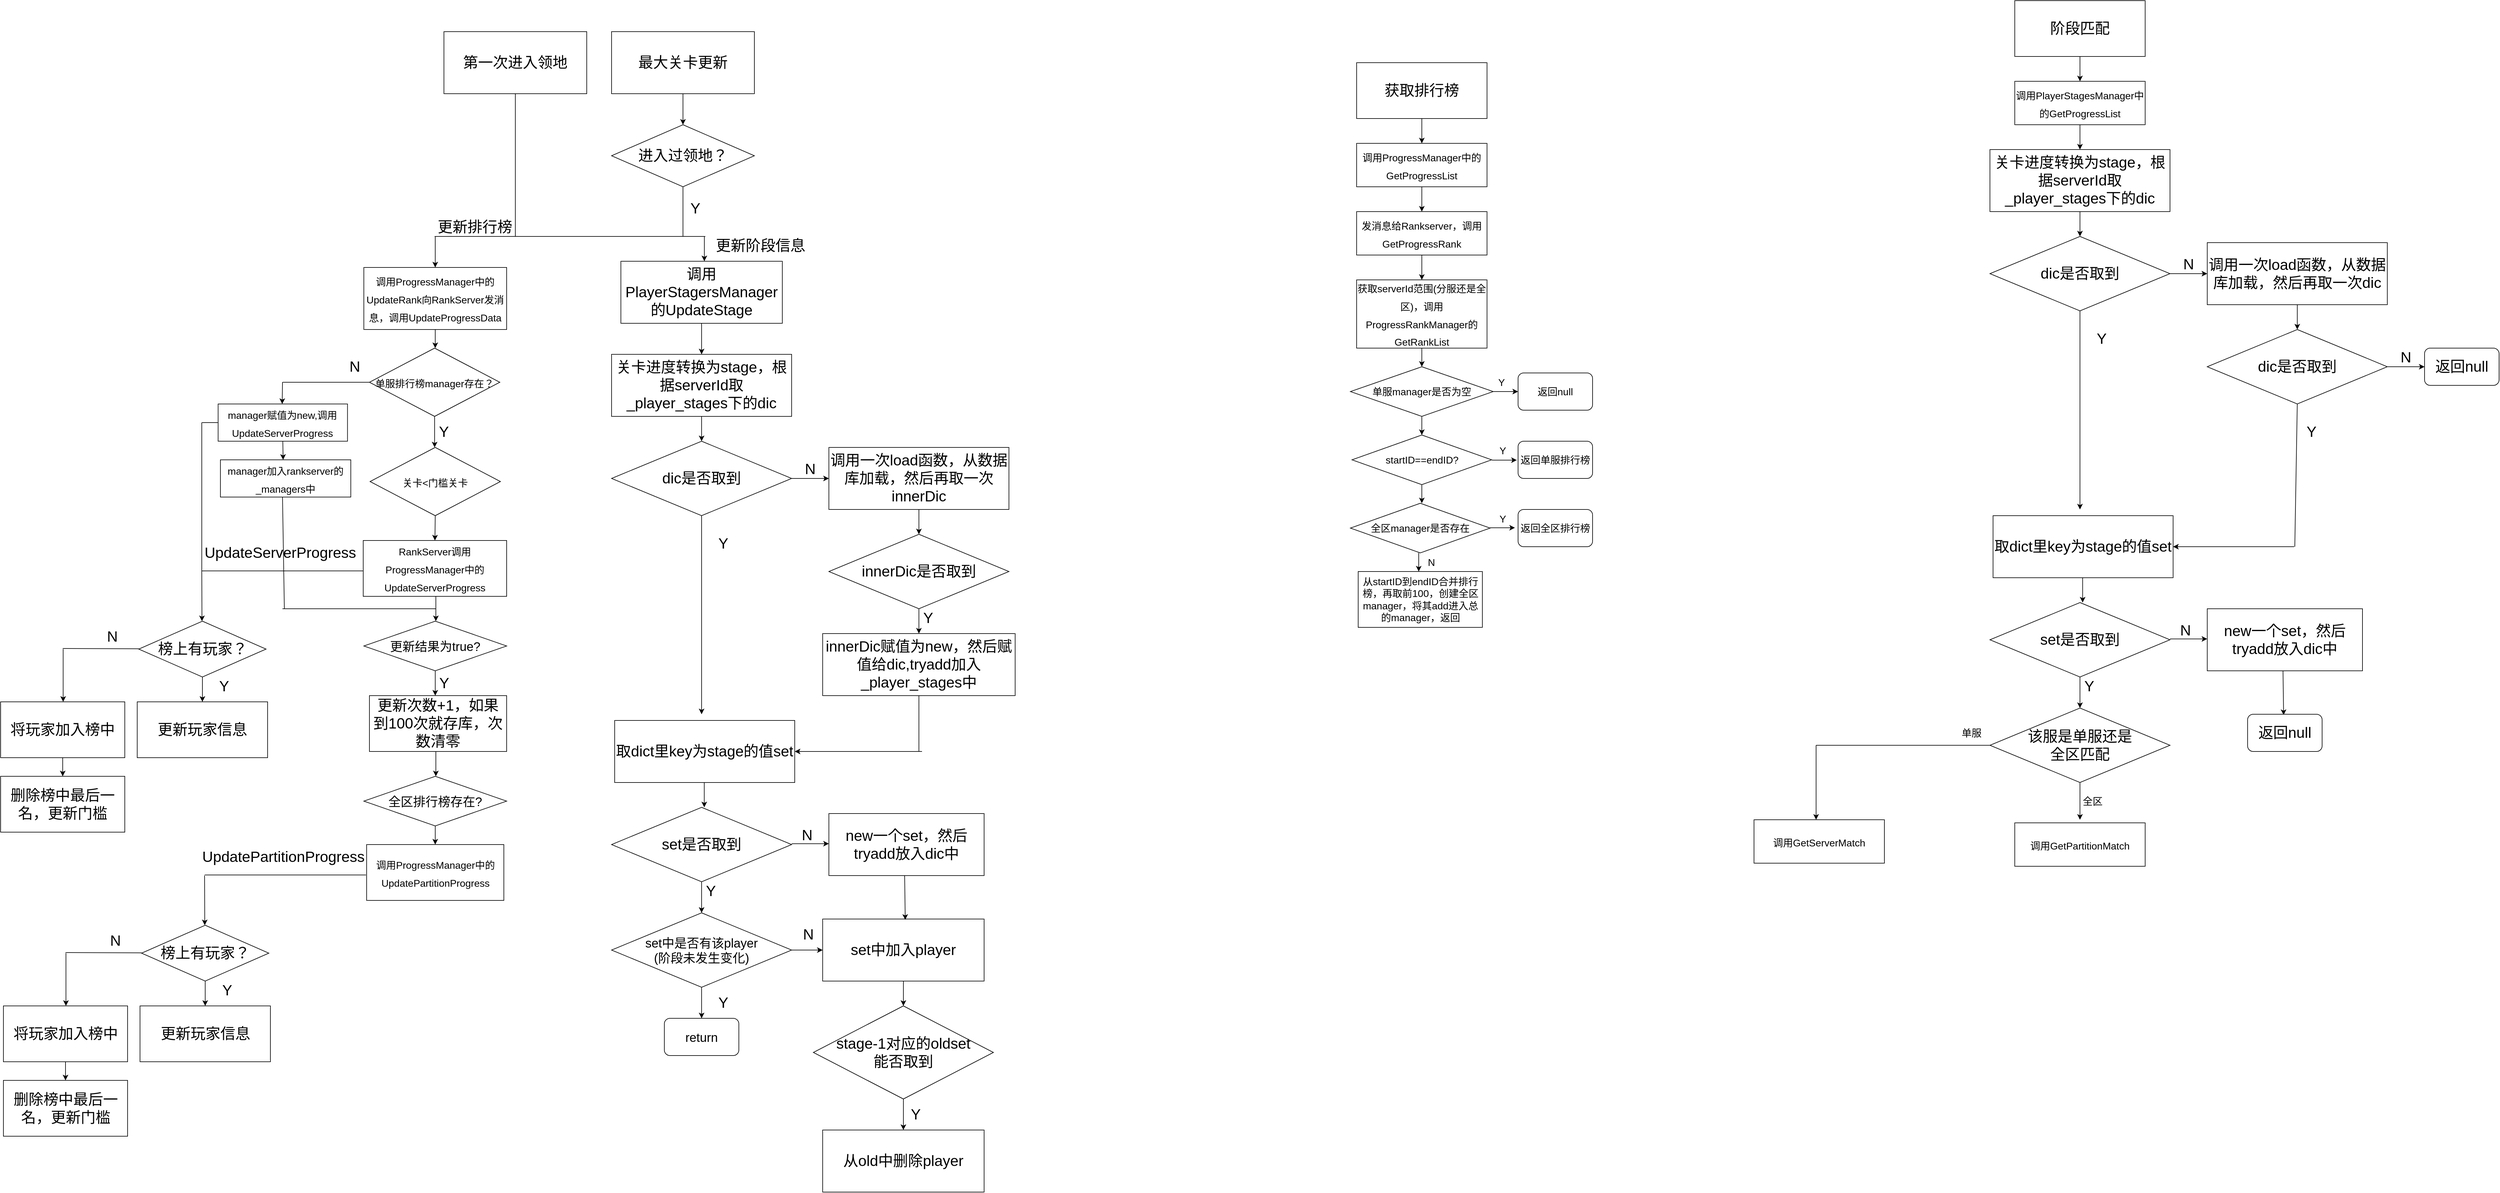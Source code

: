 <mxfile version="21.7.4" type="github">
  <diagram name="第 1 页" id="BnO7v0a0NeAxPuLIhtkJ">
    <mxGraphModel dx="2905" dy="1412" grid="1" gridSize="10" guides="1" tooltips="1" connect="1" arrows="1" fold="1" page="1" pageScale="1" pageWidth="827" pageHeight="1169" math="0" shadow="0">
      <root>
        <mxCell id="0" />
        <mxCell id="1" parent="0" />
        <mxCell id="tJE50FEFWKrPducL1dcV-86" value="" style="endArrow=none;html=1;rounded=0;fontFamily=Helvetica;fontSize=24;fontColor=default;" edge="1" parent="1">
          <mxGeometry width="50" height="50" relative="1" as="geometry">
            <mxPoint x="13" y="1000" as="sourcePoint" />
            <mxPoint x="10" y="820" as="targetPoint" />
          </mxGeometry>
        </mxCell>
        <mxCell id="tJE50FEFWKrPducL1dcV-1" value="第一次进入领地" style="rounded=0;whiteSpace=wrap;html=1;fontSize=24;" vertex="1" parent="1">
          <mxGeometry x="270" y="70" width="230" height="100" as="geometry" />
        </mxCell>
        <mxCell id="tJE50FEFWKrPducL1dcV-2" value="最大关卡更新" style="rounded=0;whiteSpace=wrap;html=1;strokeColor=default;fontFamily=Helvetica;fontSize=24;fontColor=default;fillColor=default;" vertex="1" parent="1">
          <mxGeometry x="540" y="70" width="230" height="100" as="geometry" />
        </mxCell>
        <mxCell id="tJE50FEFWKrPducL1dcV-4" value="" style="endArrow=classic;html=1;rounded=0;fontFamily=Helvetica;fontSize=24;fontColor=default;exitX=0.5;exitY=1;exitDx=0;exitDy=0;" edge="1" parent="1" source="tJE50FEFWKrPducL1dcV-2">
          <mxGeometry width="50" height="50" relative="1" as="geometry">
            <mxPoint x="710" y="300" as="sourcePoint" />
            <mxPoint x="655" y="220" as="targetPoint" />
          </mxGeometry>
        </mxCell>
        <mxCell id="tJE50FEFWKrPducL1dcV-6" value="进入过领地？" style="rhombus;whiteSpace=wrap;html=1;rounded=0;strokeColor=default;fontFamily=Helvetica;fontSize=24;fontColor=default;fillColor=default;" vertex="1" parent="1">
          <mxGeometry x="540" y="220" width="230" height="100" as="geometry" />
        </mxCell>
        <mxCell id="tJE50FEFWKrPducL1dcV-8" value="Y" style="text;html=1;strokeColor=none;fillColor=none;align=center;verticalAlign=middle;whiteSpace=wrap;rounded=0;fontSize=24;fontFamily=Helvetica;fontColor=default;" vertex="1" parent="1">
          <mxGeometry x="660" y="340" width="30" height="30" as="geometry" />
        </mxCell>
        <mxCell id="tJE50FEFWKrPducL1dcV-10" value="" style="endArrow=none;html=1;rounded=0;fontFamily=Helvetica;fontSize=24;fontColor=default;entryX=0.5;entryY=1;entryDx=0;entryDy=0;" edge="1" parent="1" target="tJE50FEFWKrPducL1dcV-6">
          <mxGeometry width="50" height="50" relative="1" as="geometry">
            <mxPoint x="655" y="400" as="sourcePoint" />
            <mxPoint x="680" y="340" as="targetPoint" />
          </mxGeometry>
        </mxCell>
        <mxCell id="tJE50FEFWKrPducL1dcV-11" value="" style="endArrow=none;html=1;rounded=0;fontFamily=Helvetica;fontSize=24;fontColor=default;" edge="1" parent="1">
          <mxGeometry width="50" height="50" relative="1" as="geometry">
            <mxPoint x="255" y="400" as="sourcePoint" />
            <mxPoint x="691" y="400" as="targetPoint" />
          </mxGeometry>
        </mxCell>
        <mxCell id="tJE50FEFWKrPducL1dcV-12" value="" style="endArrow=none;html=1;rounded=0;fontFamily=Helvetica;fontSize=24;fontColor=default;entryX=0.5;entryY=1;entryDx=0;entryDy=0;" edge="1" parent="1" target="tJE50FEFWKrPducL1dcV-1">
          <mxGeometry width="50" height="50" relative="1" as="geometry">
            <mxPoint x="385" y="400" as="sourcePoint" />
            <mxPoint x="430" y="240" as="targetPoint" />
          </mxGeometry>
        </mxCell>
        <mxCell id="tJE50FEFWKrPducL1dcV-15" value="调用PlayerStagersManager的UpdateStage" style="rounded=0;whiteSpace=wrap;html=1;strokeColor=default;fontFamily=Helvetica;fontSize=24;fontColor=default;fillColor=default;" vertex="1" parent="1">
          <mxGeometry x="555" y="440" width="260" height="100" as="geometry" />
        </mxCell>
        <mxCell id="tJE50FEFWKrPducL1dcV-16" value="" style="endArrow=classic;html=1;rounded=0;fontFamily=Helvetica;fontSize=24;fontColor=default;exitX=0.5;exitY=1;exitDx=0;exitDy=0;" edge="1" parent="1">
          <mxGeometry width="50" height="50" relative="1" as="geometry">
            <mxPoint x="689.44" y="400" as="sourcePoint" />
            <mxPoint x="689.44" y="440" as="targetPoint" />
          </mxGeometry>
        </mxCell>
        <mxCell id="tJE50FEFWKrPducL1dcV-17" value="" style="endArrow=classic;html=1;rounded=0;fontFamily=Helvetica;fontSize=24;fontColor=default;exitX=0.5;exitY=1;exitDx=0;exitDy=0;" edge="1" parent="1">
          <mxGeometry width="50" height="50" relative="1" as="geometry">
            <mxPoint x="256" y="400" as="sourcePoint" />
            <mxPoint x="256" y="450" as="targetPoint" />
          </mxGeometry>
        </mxCell>
        <mxCell id="tJE50FEFWKrPducL1dcV-18" value="" style="endArrow=classic;html=1;rounded=0;fontFamily=Helvetica;fontSize=24;fontColor=default;exitX=0.5;exitY=1;exitDx=0;exitDy=0;" edge="1" parent="1" source="tJE50FEFWKrPducL1dcV-15">
          <mxGeometry width="50" height="50" relative="1" as="geometry">
            <mxPoint x="780" y="660" as="sourcePoint" />
            <mxPoint x="685" y="590" as="targetPoint" />
          </mxGeometry>
        </mxCell>
        <mxCell id="tJE50FEFWKrPducL1dcV-19" value="&lt;font style=&quot;font-size: 16px;&quot;&gt;调用ProgressManager中的UpdateRank向RankServer发消息，调用UpdateProgressData&lt;/font&gt;" style="rounded=0;whiteSpace=wrap;html=1;strokeColor=default;fontFamily=Helvetica;fontSize=24;fontColor=default;fillColor=default;" vertex="1" parent="1">
          <mxGeometry x="141" y="450" width="230" height="100" as="geometry" />
        </mxCell>
        <mxCell id="tJE50FEFWKrPducL1dcV-20" value="关卡进度转换为stage，根据serverId取_player_stages下的dic" style="rounded=0;whiteSpace=wrap;html=1;strokeColor=default;fontFamily=Helvetica;fontSize=24;fontColor=default;fillColor=default;" vertex="1" parent="1">
          <mxGeometry x="540" y="590" width="290" height="100" as="geometry" />
        </mxCell>
        <mxCell id="tJE50FEFWKrPducL1dcV-25" value="" style="endArrow=classic;html=1;rounded=0;fontFamily=Helvetica;fontSize=24;fontColor=default;exitX=0.5;exitY=1;exitDx=0;exitDy=0;" edge="1" parent="1">
          <mxGeometry width="50" height="50" relative="1" as="geometry">
            <mxPoint x="256" y="550" as="sourcePoint" />
            <mxPoint x="256" y="580" as="targetPoint" />
          </mxGeometry>
        </mxCell>
        <mxCell id="tJE50FEFWKrPducL1dcV-26" value="&lt;font style=&quot;font-size: 16px;&quot;&gt;RankServer调用ProgressManager中的UpdateServerProgress&lt;/font&gt;" style="rounded=0;whiteSpace=wrap;html=1;strokeColor=default;fontFamily=Helvetica;fontSize=24;fontColor=default;fillColor=default;" vertex="1" parent="1">
          <mxGeometry x="140" y="890" width="231" height="90" as="geometry" />
        </mxCell>
        <mxCell id="tJE50FEFWKrPducL1dcV-27" value="" style="endArrow=classic;html=1;rounded=0;fontFamily=Helvetica;fontSize=24;fontColor=default;" edge="1" parent="1">
          <mxGeometry width="50" height="50" relative="1" as="geometry">
            <mxPoint x="-120" y="940" as="sourcePoint" />
            <mxPoint x="-119.71" y="1020" as="targetPoint" />
          </mxGeometry>
        </mxCell>
        <mxCell id="tJE50FEFWKrPducL1dcV-29" value="榜上有玩家？" style="rhombus;whiteSpace=wrap;html=1;rounded=0;strokeColor=default;fontFamily=Helvetica;fontSize=24;fontColor=default;fillColor=default;" vertex="1" parent="1">
          <mxGeometry x="-221.5" y="1020" width="205" height="90" as="geometry" />
        </mxCell>
        <mxCell id="tJE50FEFWKrPducL1dcV-30" value="" style="endArrow=classic;html=1;rounded=0;fontFamily=Helvetica;fontSize=24;fontColor=default;exitX=0.5;exitY=1;exitDx=0;exitDy=0;" edge="1" parent="1" source="tJE50FEFWKrPducL1dcV-29">
          <mxGeometry width="50" height="50" relative="1" as="geometry">
            <mxPoint x="-144" y="1260" as="sourcePoint" />
            <mxPoint x="-119" y="1150" as="targetPoint" />
          </mxGeometry>
        </mxCell>
        <mxCell id="tJE50FEFWKrPducL1dcV-31" value="" style="endArrow=classic;html=1;rounded=0;fontFamily=Helvetica;fontSize=24;fontColor=default;" edge="1" parent="1">
          <mxGeometry width="50" height="50" relative="1" as="geometry">
            <mxPoint x="-343.28" y="1065" as="sourcePoint" />
            <mxPoint x="-343.28" y="1150" as="targetPoint" />
          </mxGeometry>
        </mxCell>
        <mxCell id="tJE50FEFWKrPducL1dcV-32" value="" style="endArrow=none;html=1;rounded=0;fontFamily=Helvetica;fontSize=24;fontColor=default;" edge="1" parent="1">
          <mxGeometry width="50" height="50" relative="1" as="geometry">
            <mxPoint x="-344" y="1064" as="sourcePoint" />
            <mxPoint x="-221.5" y="1064.47" as="targetPoint" />
          </mxGeometry>
        </mxCell>
        <mxCell id="tJE50FEFWKrPducL1dcV-33" value="将玩家加入榜中" style="rounded=0;whiteSpace=wrap;html=1;strokeColor=default;fontFamily=Helvetica;fontSize=24;fontColor=default;fillColor=default;" vertex="1" parent="1">
          <mxGeometry x="-444" y="1150" width="200" height="90" as="geometry" />
        </mxCell>
        <mxCell id="tJE50FEFWKrPducL1dcV-34" value="更新玩家信息" style="rounded=0;whiteSpace=wrap;html=1;strokeColor=default;fontFamily=Helvetica;fontSize=24;fontColor=default;fillColor=default;" vertex="1" parent="1">
          <mxGeometry x="-224" y="1150" width="210" height="90" as="geometry" />
        </mxCell>
        <mxCell id="tJE50FEFWKrPducL1dcV-35" value="N" style="text;html=1;strokeColor=none;fillColor=none;align=center;verticalAlign=middle;whiteSpace=wrap;rounded=0;fontSize=24;fontFamily=Helvetica;fontColor=default;" vertex="1" parent="1">
          <mxGeometry x="-294" y="1030" width="60" height="30" as="geometry" />
        </mxCell>
        <mxCell id="tJE50FEFWKrPducL1dcV-37" value="Y" style="text;html=1;strokeColor=none;fillColor=none;align=center;verticalAlign=middle;whiteSpace=wrap;rounded=0;fontSize=24;fontFamily=Helvetica;fontColor=default;" vertex="1" parent="1">
          <mxGeometry x="-114" y="1110" width="60" height="30" as="geometry" />
        </mxCell>
        <mxCell id="tJE50FEFWKrPducL1dcV-38" value="&lt;font style=&quot;font-size: 16px;&quot;&gt;关卡&amp;lt;门槛关卡&lt;/font&gt;" style="rhombus;whiteSpace=wrap;html=1;rounded=0;strokeColor=default;fontFamily=Helvetica;fontSize=24;fontColor=default;fillColor=default;" vertex="1" parent="1">
          <mxGeometry x="151" y="740" width="210" height="110" as="geometry" />
        </mxCell>
        <mxCell id="tJE50FEFWKrPducL1dcV-39" value="" style="endArrow=classic;html=1;rounded=0;fontFamily=Helvetica;fontSize=24;fontColor=default;exitX=0.5;exitY=1;exitDx=0;exitDy=0;entryX=0.5;entryY=0;entryDx=0;entryDy=0;" edge="1" parent="1" source="tJE50FEFWKrPducL1dcV-38" target="tJE50FEFWKrPducL1dcV-26">
          <mxGeometry width="50" height="50" relative="1" as="geometry">
            <mxPoint x="321" y="900" as="sourcePoint" />
            <mxPoint x="371" y="850" as="targetPoint" />
          </mxGeometry>
        </mxCell>
        <mxCell id="tJE50FEFWKrPducL1dcV-40" value="" style="endArrow=classic;html=1;rounded=0;fontFamily=Helvetica;fontSize=24;fontColor=default;exitX=0.5;exitY=1;exitDx=0;exitDy=0;" edge="1" parent="1" source="tJE50FEFWKrPducL1dcV-33">
          <mxGeometry width="50" height="50" relative="1" as="geometry">
            <mxPoint x="-304" y="1320" as="sourcePoint" />
            <mxPoint x="-344" y="1270" as="targetPoint" />
          </mxGeometry>
        </mxCell>
        <mxCell id="tJE50FEFWKrPducL1dcV-41" value="删除榜中最后一名，更新门槛" style="rounded=0;whiteSpace=wrap;html=1;strokeColor=default;fontFamily=Helvetica;fontSize=24;fontColor=default;fillColor=default;" vertex="1" parent="1">
          <mxGeometry x="-444" y="1270" width="200" height="90" as="geometry" />
        </mxCell>
        <mxCell id="tJE50FEFWKrPducL1dcV-42" value="更新排行榜" style="text;html=1;strokeColor=none;fillColor=none;align=center;verticalAlign=middle;whiteSpace=wrap;rounded=0;fontSize=24;fontFamily=Helvetica;fontColor=default;" vertex="1" parent="1">
          <mxGeometry x="230" y="370" width="180" height="30" as="geometry" />
        </mxCell>
        <mxCell id="tJE50FEFWKrPducL1dcV-46" value="更新阶段信息" style="text;html=1;strokeColor=none;fillColor=none;align=center;verticalAlign=middle;whiteSpace=wrap;rounded=0;fontSize=24;fontFamily=Helvetica;fontColor=default;" vertex="1" parent="1">
          <mxGeometry x="690" y="400" width="180" height="30" as="geometry" />
        </mxCell>
        <mxCell id="tJE50FEFWKrPducL1dcV-47" value="" style="endArrow=none;html=1;rounded=0;fontFamily=Helvetica;fontSize=24;fontColor=default;" edge="1" parent="1">
          <mxGeometry width="50" height="50" relative="1" as="geometry">
            <mxPoint x="-120" y="939" as="sourcePoint" />
            <mxPoint x="140" y="939" as="targetPoint" />
          </mxGeometry>
        </mxCell>
        <mxCell id="tJE50FEFWKrPducL1dcV-48" value="UpdateServerProgress" style="text;html=1;align=center;verticalAlign=middle;resizable=0;points=[];autosize=1;strokeColor=none;fillColor=none;fontSize=24;fontFamily=Helvetica;fontColor=default;" vertex="1" parent="1">
          <mxGeometry x="-129" y="890" width="270" height="40" as="geometry" />
        </mxCell>
        <mxCell id="tJE50FEFWKrPducL1dcV-49" value="&lt;font style=&quot;font-size: 20px;&quot;&gt;更新结果为true?&lt;/font&gt;" style="rhombus;whiteSpace=wrap;html=1;rounded=0;strokeColor=default;fontFamily=Helvetica;fontSize=24;fontColor=default;fillColor=default;" vertex="1" parent="1">
          <mxGeometry x="141" y="1020" width="230" height="80" as="geometry" />
        </mxCell>
        <mxCell id="tJE50FEFWKrPducL1dcV-50" value="" style="endArrow=classic;html=1;rounded=0;fontFamily=Helvetica;fontSize=24;fontColor=default;exitX=0.5;exitY=1;exitDx=0;exitDy=0;entryX=0.5;entryY=0;entryDx=0;entryDy=0;" edge="1" parent="1">
          <mxGeometry width="50" height="50" relative="1" as="geometry">
            <mxPoint x="257" y="980" as="sourcePoint" />
            <mxPoint x="257" y="1020" as="targetPoint" />
          </mxGeometry>
        </mxCell>
        <mxCell id="tJE50FEFWKrPducL1dcV-51" value="" style="endArrow=classic;html=1;rounded=0;fontFamily=Helvetica;fontSize=24;fontColor=default;exitX=0.5;exitY=1;exitDx=0;exitDy=0;" edge="1" parent="1" source="tJE50FEFWKrPducL1dcV-49">
          <mxGeometry width="50" height="50" relative="1" as="geometry">
            <mxPoint x="330" y="1200" as="sourcePoint" />
            <mxPoint x="256" y="1140" as="targetPoint" />
          </mxGeometry>
        </mxCell>
        <mxCell id="tJE50FEFWKrPducL1dcV-52" value="Y" style="text;html=1;align=center;verticalAlign=middle;resizable=0;points=[];autosize=1;strokeColor=none;fillColor=none;fontSize=24;fontFamily=Helvetica;fontColor=default;" vertex="1" parent="1">
          <mxGeometry x="250" y="1100" width="40" height="40" as="geometry" />
        </mxCell>
        <mxCell id="tJE50FEFWKrPducL1dcV-53" value="更新次数+1，如果到100次就存库，次数清零" style="rounded=0;whiteSpace=wrap;html=1;strokeColor=default;fontFamily=Helvetica;fontSize=24;fontColor=default;fillColor=default;" vertex="1" parent="1">
          <mxGeometry x="150" y="1140" width="221" height="90" as="geometry" />
        </mxCell>
        <mxCell id="tJE50FEFWKrPducL1dcV-54" value="&lt;font style=&quot;font-size: 20px;&quot;&gt;全区排行榜存在?&lt;/font&gt;" style="rhombus;whiteSpace=wrap;html=1;rounded=0;strokeColor=default;fontFamily=Helvetica;fontSize=24;fontColor=default;fillColor=default;" vertex="1" parent="1">
          <mxGeometry x="141" y="1270" width="230" height="80" as="geometry" />
        </mxCell>
        <mxCell id="tJE50FEFWKrPducL1dcV-55" value="" style="endArrow=classic;html=1;rounded=0;fontFamily=Helvetica;fontSize=24;fontColor=default;exitX=0.5;exitY=1;exitDx=0;exitDy=0;entryX=0.5;entryY=0;entryDx=0;entryDy=0;" edge="1" parent="1">
          <mxGeometry width="50" height="50" relative="1" as="geometry">
            <mxPoint x="257" y="1230" as="sourcePoint" />
            <mxPoint x="257" y="1270" as="targetPoint" />
          </mxGeometry>
        </mxCell>
        <mxCell id="tJE50FEFWKrPducL1dcV-56" value="" style="endArrow=classic;html=1;rounded=0;fontFamily=Helvetica;fontSize=24;fontColor=default;exitX=0.5;exitY=1;exitDx=0;exitDy=0;" edge="1" parent="1" source="tJE50FEFWKrPducL1dcV-54">
          <mxGeometry width="50" height="50" relative="1" as="geometry">
            <mxPoint x="320" y="1550" as="sourcePoint" />
            <mxPoint x="256" y="1380" as="targetPoint" />
          </mxGeometry>
        </mxCell>
        <mxCell id="tJE50FEFWKrPducL1dcV-57" value="&lt;font style=&quot;font-size: 16px;&quot;&gt;调用ProgressManager中的UpdatePartitionProgress&lt;/font&gt;" style="rounded=0;whiteSpace=wrap;html=1;strokeColor=default;fontFamily=Helvetica;fontSize=24;fontColor=default;fillColor=default;" vertex="1" parent="1">
          <mxGeometry x="145.5" y="1380" width="221" height="90" as="geometry" />
        </mxCell>
        <mxCell id="tJE50FEFWKrPducL1dcV-58" value="" style="endArrow=classic;html=1;rounded=0;fontFamily=Helvetica;fontSize=24;fontColor=default;" edge="1" parent="1">
          <mxGeometry width="50" height="50" relative="1" as="geometry">
            <mxPoint x="-115.5" y="1430" as="sourcePoint" />
            <mxPoint x="-115.21" y="1510" as="targetPoint" />
          </mxGeometry>
        </mxCell>
        <mxCell id="tJE50FEFWKrPducL1dcV-59" value="榜上有玩家？" style="rhombus;whiteSpace=wrap;html=1;rounded=0;strokeColor=default;fontFamily=Helvetica;fontSize=24;fontColor=default;fillColor=default;" vertex="1" parent="1">
          <mxGeometry x="-217" y="1510" width="205" height="90" as="geometry" />
        </mxCell>
        <mxCell id="tJE50FEFWKrPducL1dcV-60" value="" style="endArrow=classic;html=1;rounded=0;fontFamily=Helvetica;fontSize=24;fontColor=default;exitX=0.5;exitY=1;exitDx=0;exitDy=0;" edge="1" parent="1" source="tJE50FEFWKrPducL1dcV-59">
          <mxGeometry width="50" height="50" relative="1" as="geometry">
            <mxPoint x="-139.5" y="1750" as="sourcePoint" />
            <mxPoint x="-114.5" y="1640" as="targetPoint" />
          </mxGeometry>
        </mxCell>
        <mxCell id="tJE50FEFWKrPducL1dcV-61" value="" style="endArrow=classic;html=1;rounded=0;fontFamily=Helvetica;fontSize=24;fontColor=default;" edge="1" parent="1">
          <mxGeometry width="50" height="50" relative="1" as="geometry">
            <mxPoint x="-338.78" y="1555" as="sourcePoint" />
            <mxPoint x="-338.78" y="1640" as="targetPoint" />
          </mxGeometry>
        </mxCell>
        <mxCell id="tJE50FEFWKrPducL1dcV-62" value="" style="endArrow=none;html=1;rounded=0;fontFamily=Helvetica;fontSize=24;fontColor=default;" edge="1" parent="1">
          <mxGeometry width="50" height="50" relative="1" as="geometry">
            <mxPoint x="-339.5" y="1554" as="sourcePoint" />
            <mxPoint x="-217" y="1554.47" as="targetPoint" />
          </mxGeometry>
        </mxCell>
        <mxCell id="tJE50FEFWKrPducL1dcV-63" value="将玩家加入榜中" style="rounded=0;whiteSpace=wrap;html=1;strokeColor=default;fontFamily=Helvetica;fontSize=24;fontColor=default;fillColor=default;" vertex="1" parent="1">
          <mxGeometry x="-439.5" y="1640" width="200" height="90" as="geometry" />
        </mxCell>
        <mxCell id="tJE50FEFWKrPducL1dcV-64" value="更新玩家信息" style="rounded=0;whiteSpace=wrap;html=1;strokeColor=default;fontFamily=Helvetica;fontSize=24;fontColor=default;fillColor=default;" vertex="1" parent="1">
          <mxGeometry x="-219.5" y="1640" width="210" height="90" as="geometry" />
        </mxCell>
        <mxCell id="tJE50FEFWKrPducL1dcV-65" value="N" style="text;html=1;strokeColor=none;fillColor=none;align=center;verticalAlign=middle;whiteSpace=wrap;rounded=0;fontSize=24;fontFamily=Helvetica;fontColor=default;" vertex="1" parent="1">
          <mxGeometry x="-289.5" y="1520" width="60" height="30" as="geometry" />
        </mxCell>
        <mxCell id="tJE50FEFWKrPducL1dcV-66" value="Y" style="text;html=1;strokeColor=none;fillColor=none;align=center;verticalAlign=middle;whiteSpace=wrap;rounded=0;fontSize=24;fontFamily=Helvetica;fontColor=default;" vertex="1" parent="1">
          <mxGeometry x="-109.5" y="1600" width="60" height="30" as="geometry" />
        </mxCell>
        <mxCell id="tJE50FEFWKrPducL1dcV-67" value="" style="endArrow=classic;html=1;rounded=0;fontFamily=Helvetica;fontSize=24;fontColor=default;exitX=0.5;exitY=1;exitDx=0;exitDy=0;" edge="1" parent="1" source="tJE50FEFWKrPducL1dcV-63">
          <mxGeometry width="50" height="50" relative="1" as="geometry">
            <mxPoint x="-299.5" y="1810" as="sourcePoint" />
            <mxPoint x="-339.5" y="1760" as="targetPoint" />
          </mxGeometry>
        </mxCell>
        <mxCell id="tJE50FEFWKrPducL1dcV-68" value="删除榜中最后一名，更新门槛" style="rounded=0;whiteSpace=wrap;html=1;strokeColor=default;fontFamily=Helvetica;fontSize=24;fontColor=default;fillColor=default;" vertex="1" parent="1">
          <mxGeometry x="-439.5" y="1760" width="200" height="90" as="geometry" />
        </mxCell>
        <mxCell id="tJE50FEFWKrPducL1dcV-69" value="" style="endArrow=none;html=1;rounded=0;fontFamily=Helvetica;fontSize=24;fontColor=default;" edge="1" parent="1">
          <mxGeometry width="50" height="50" relative="1" as="geometry">
            <mxPoint x="-115.5" y="1429" as="sourcePoint" />
            <mxPoint x="144.5" y="1429" as="targetPoint" />
          </mxGeometry>
        </mxCell>
        <mxCell id="tJE50FEFWKrPducL1dcV-70" value="UpdatePartitionProgress" style="text;html=1;align=center;verticalAlign=middle;resizable=0;points=[];autosize=1;strokeColor=none;fillColor=none;fontSize=24;fontFamily=Helvetica;fontColor=default;" vertex="1" parent="1">
          <mxGeometry x="-129.5" y="1380" width="280" height="40" as="geometry" />
        </mxCell>
        <mxCell id="tJE50FEFWKrPducL1dcV-71" value="&lt;font style=&quot;font-size: 16px;&quot;&gt;单服排行榜manager存在？&lt;/font&gt;" style="rhombus;whiteSpace=wrap;html=1;rounded=0;strokeColor=default;fontFamily=Helvetica;fontSize=24;fontColor=default;fillColor=default;" vertex="1" parent="1">
          <mxGeometry x="150" y="580" width="210" height="110" as="geometry" />
        </mxCell>
        <mxCell id="tJE50FEFWKrPducL1dcV-72" value="" style="endArrow=classic;html=1;rounded=0;fontFamily=Helvetica;fontSize=24;fontColor=default;exitX=0.5;exitY=1;exitDx=0;exitDy=0;" edge="1" parent="1" source="tJE50FEFWKrPducL1dcV-71">
          <mxGeometry width="50" height="50" relative="1" as="geometry">
            <mxPoint x="300" y="780" as="sourcePoint" />
            <mxPoint x="255" y="740" as="targetPoint" />
          </mxGeometry>
        </mxCell>
        <mxCell id="tJE50FEFWKrPducL1dcV-73" value="Y" style="text;html=1;strokeColor=none;fillColor=none;align=center;verticalAlign=middle;whiteSpace=wrap;rounded=0;fontSize=24;fontFamily=Helvetica;fontColor=default;" vertex="1" parent="1">
          <mxGeometry x="240" y="700" width="60" height="30" as="geometry" />
        </mxCell>
        <mxCell id="tJE50FEFWKrPducL1dcV-75" value="N" style="text;html=1;align=center;verticalAlign=middle;resizable=0;points=[];autosize=1;strokeColor=none;fillColor=none;fontSize=24;fontFamily=Helvetica;fontColor=default;" vertex="1" parent="1">
          <mxGeometry x="105.5" y="590" width="40" height="40" as="geometry" />
        </mxCell>
        <mxCell id="tJE50FEFWKrPducL1dcV-76" value="" style="endArrow=classic;html=1;rounded=0;fontFamily=Helvetica;fontSize=24;fontColor=default;entryX=0.5;entryY=0;entryDx=0;entryDy=0;" edge="1" parent="1">
          <mxGeometry width="50" height="50" relative="1" as="geometry">
            <mxPoint x="10" y="635" as="sourcePoint" />
            <mxPoint x="9.5" y="670" as="targetPoint" />
          </mxGeometry>
        </mxCell>
        <mxCell id="tJE50FEFWKrPducL1dcV-77" value="&lt;font style=&quot;font-size: 16px;&quot;&gt;manager赋值为new,调用UpdateServerProgress&lt;/font&gt;" style="rounded=0;whiteSpace=wrap;html=1;strokeColor=default;fontFamily=Helvetica;fontSize=24;fontColor=default;fillColor=default;" vertex="1" parent="1">
          <mxGeometry x="-93.69" y="670" width="208.38" height="60" as="geometry" />
        </mxCell>
        <mxCell id="tJE50FEFWKrPducL1dcV-78" value="" style="endArrow=none;html=1;rounded=0;fontFamily=Helvetica;fontSize=24;fontColor=default;entryX=0;entryY=0.5;entryDx=0;entryDy=0;" edge="1" parent="1" target="tJE50FEFWKrPducL1dcV-71">
          <mxGeometry width="50" height="50" relative="1" as="geometry">
            <mxPoint x="10" y="635" as="sourcePoint" />
            <mxPoint x="90" y="630" as="targetPoint" />
          </mxGeometry>
        </mxCell>
        <mxCell id="tJE50FEFWKrPducL1dcV-79" value="" style="endArrow=none;html=1;rounded=0;fontFamily=Helvetica;fontSize=24;fontColor=default;entryX=0;entryY=0.5;entryDx=0;entryDy=0;" edge="1" parent="1" target="tJE50FEFWKrPducL1dcV-77">
          <mxGeometry width="50" height="50" relative="1" as="geometry">
            <mxPoint x="-120" y="700" as="sourcePoint" />
            <mxPoint x="-100" y="670" as="targetPoint" />
          </mxGeometry>
        </mxCell>
        <mxCell id="tJE50FEFWKrPducL1dcV-80" value="" style="endArrow=none;html=1;rounded=0;fontFamily=Helvetica;fontSize=24;fontColor=default;" edge="1" parent="1">
          <mxGeometry width="50" height="50" relative="1" as="geometry">
            <mxPoint x="-120" y="940" as="sourcePoint" />
            <mxPoint x="-120" y="700" as="targetPoint" />
          </mxGeometry>
        </mxCell>
        <mxCell id="tJE50FEFWKrPducL1dcV-81" value="" style="endArrow=classic;html=1;rounded=0;fontFamily=Helvetica;fontSize=24;fontColor=default;exitX=0.5;exitY=1;exitDx=0;exitDy=0;" edge="1" parent="1" source="tJE50FEFWKrPducL1dcV-77">
          <mxGeometry width="50" height="50" relative="1" as="geometry">
            <mxPoint x="20" y="820" as="sourcePoint" />
            <mxPoint x="11" y="760" as="targetPoint" />
          </mxGeometry>
        </mxCell>
        <mxCell id="tJE50FEFWKrPducL1dcV-82" value="&lt;font style=&quot;font-size: 16px;&quot;&gt;manager加入rankserver的_managers中&lt;/font&gt;" style="rounded=0;whiteSpace=wrap;html=1;strokeColor=default;fontFamily=Helvetica;fontSize=24;fontColor=default;fillColor=default;" vertex="1" parent="1">
          <mxGeometry x="-90" y="760" width="210" height="60" as="geometry" />
        </mxCell>
        <mxCell id="tJE50FEFWKrPducL1dcV-87" value="" style="endArrow=none;html=1;rounded=0;fontFamily=Helvetica;fontSize=24;fontColor=default;" edge="1" parent="1">
          <mxGeometry width="50" height="50" relative="1" as="geometry">
            <mxPoint x="10" y="1000" as="sourcePoint" />
            <mxPoint x="257" y="1000" as="targetPoint" />
          </mxGeometry>
        </mxCell>
        <mxCell id="tJE50FEFWKrPducL1dcV-88" value="获取排行榜" style="rounded=0;whiteSpace=wrap;html=1;strokeColor=default;fontFamily=Helvetica;fontSize=24;fontColor=default;fillColor=default;" vertex="1" parent="1">
          <mxGeometry x="1740" y="120" width="210" height="90" as="geometry" />
        </mxCell>
        <mxCell id="tJE50FEFWKrPducL1dcV-89" value="" style="endArrow=classic;html=1;rounded=0;fontFamily=Helvetica;fontSize=24;fontColor=default;exitX=0.5;exitY=1;exitDx=0;exitDy=0;" edge="1" parent="1" source="tJE50FEFWKrPducL1dcV-88">
          <mxGeometry width="50" height="50" relative="1" as="geometry">
            <mxPoint x="1820" y="280" as="sourcePoint" />
            <mxPoint x="1845" y="250" as="targetPoint" />
          </mxGeometry>
        </mxCell>
        <mxCell id="tJE50FEFWKrPducL1dcV-90" value="&lt;font style=&quot;font-size: 16px;&quot;&gt;调用ProgressManager中的GetProgressList&lt;/font&gt;" style="rounded=0;whiteSpace=wrap;html=1;strokeColor=default;fontFamily=Helvetica;fontSize=24;fontColor=default;fillColor=default;" vertex="1" parent="1">
          <mxGeometry x="1740" y="250" width="210" height="70" as="geometry" />
        </mxCell>
        <mxCell id="tJE50FEFWKrPducL1dcV-91" value="" style="endArrow=classic;html=1;rounded=0;fontFamily=Helvetica;fontSize=24;fontColor=default;exitX=0.5;exitY=1;exitDx=0;exitDy=0;" edge="1" parent="1">
          <mxGeometry width="50" height="50" relative="1" as="geometry">
            <mxPoint x="1845" y="320" as="sourcePoint" />
            <mxPoint x="1845" y="360" as="targetPoint" />
          </mxGeometry>
        </mxCell>
        <mxCell id="tJE50FEFWKrPducL1dcV-92" value="&lt;font style=&quot;font-size: 16px;&quot;&gt;发消息给Rankserver，调用GetProgressRank&lt;/font&gt;" style="rounded=0;whiteSpace=wrap;html=1;strokeColor=default;fontFamily=Helvetica;fontSize=24;fontColor=default;fillColor=default;" vertex="1" parent="1">
          <mxGeometry x="1740" y="360" width="210" height="70" as="geometry" />
        </mxCell>
        <mxCell id="tJE50FEFWKrPducL1dcV-93" value="" style="endArrow=classic;html=1;rounded=0;fontFamily=Helvetica;fontSize=24;fontColor=default;exitX=0.5;exitY=1;exitDx=0;exitDy=0;" edge="1" parent="1">
          <mxGeometry width="50" height="50" relative="1" as="geometry">
            <mxPoint x="1845" y="430" as="sourcePoint" />
            <mxPoint x="1845" y="470" as="targetPoint" />
          </mxGeometry>
        </mxCell>
        <mxCell id="tJE50FEFWKrPducL1dcV-94" value="&lt;span style=&quot;font-size: 16px;&quot;&gt;获取serverId范围(分服还是全区)，调用ProgressRankManager的GetRankList&lt;/span&gt;" style="rounded=0;whiteSpace=wrap;html=1;strokeColor=default;fontFamily=Helvetica;fontSize=24;fontColor=default;fillColor=default;" vertex="1" parent="1">
          <mxGeometry x="1740" y="470" width="210" height="110" as="geometry" />
        </mxCell>
        <mxCell id="tJE50FEFWKrPducL1dcV-95" value="" style="endArrow=classic;html=1;rounded=0;fontFamily=Helvetica;fontSize=24;fontColor=default;exitX=0.5;exitY=1;exitDx=0;exitDy=0;" edge="1" parent="1" source="tJE50FEFWKrPducL1dcV-94">
          <mxGeometry width="50" height="50" relative="1" as="geometry">
            <mxPoint x="1750" y="670" as="sourcePoint" />
            <mxPoint x="1845" y="610" as="targetPoint" />
          </mxGeometry>
        </mxCell>
        <mxCell id="tJE50FEFWKrPducL1dcV-97" value="单服manager是否为空" style="rhombus;whiteSpace=wrap;html=1;rounded=0;strokeColor=default;fontFamily=Helvetica;fontSize=16;fontColor=default;fillColor=default;" vertex="1" parent="1">
          <mxGeometry x="1730" y="610" width="230" height="80" as="geometry" />
        </mxCell>
        <mxCell id="tJE50FEFWKrPducL1dcV-98" value="" style="endArrow=classic;html=1;rounded=0;fontFamily=Helvetica;fontSize=16;fontColor=default;" edge="1" parent="1">
          <mxGeometry width="50" height="50" relative="1" as="geometry">
            <mxPoint x="1958" y="760.47" as="sourcePoint" />
            <mxPoint x="1998" y="760.47" as="targetPoint" />
          </mxGeometry>
        </mxCell>
        <mxCell id="tJE50FEFWKrPducL1dcV-99" value="返回单服排行榜" style="rounded=1;whiteSpace=wrap;html=1;strokeColor=default;fontFamily=Helvetica;fontSize=16;fontColor=default;fillColor=default;" vertex="1" parent="1">
          <mxGeometry x="2000" y="730" width="120" height="60" as="geometry" />
        </mxCell>
        <mxCell id="tJE50FEFWKrPducL1dcV-100" value="Y" style="text;html=1;align=center;verticalAlign=middle;resizable=0;points=[];autosize=1;strokeColor=none;fillColor=none;fontSize=16;fontFamily=Helvetica;fontColor=default;" vertex="1" parent="1">
          <mxGeometry x="1960" y="730" width="30" height="30" as="geometry" />
        </mxCell>
        <mxCell id="tJE50FEFWKrPducL1dcV-101" value="" style="endArrow=classic;html=1;rounded=0;fontFamily=Helvetica;fontSize=16;fontColor=default;exitX=0.5;exitY=1;exitDx=0;exitDy=0;" edge="1" parent="1" source="tJE50FEFWKrPducL1dcV-97">
          <mxGeometry width="50" height="50" relative="1" as="geometry">
            <mxPoint x="1920" y="770" as="sourcePoint" />
            <mxPoint x="1845" y="720" as="targetPoint" />
          </mxGeometry>
        </mxCell>
        <mxCell id="tJE50FEFWKrPducL1dcV-102" value="startID==endID?" style="rhombus;whiteSpace=wrap;html=1;rounded=0;strokeColor=default;fontFamily=Helvetica;fontSize=16;fontColor=default;fillColor=default;" vertex="1" parent="1">
          <mxGeometry x="1732.5" y="720" width="225" height="80" as="geometry" />
        </mxCell>
        <mxCell id="tJE50FEFWKrPducL1dcV-104" value="Y" style="text;html=1;align=center;verticalAlign=middle;resizable=0;points=[];autosize=1;strokeColor=none;fillColor=none;fontSize=16;fontFamily=Helvetica;fontColor=default;" vertex="1" parent="1">
          <mxGeometry x="1957.5" y="620" width="30" height="30" as="geometry" />
        </mxCell>
        <mxCell id="tJE50FEFWKrPducL1dcV-105" value="返回null" style="rounded=1;whiteSpace=wrap;html=1;strokeColor=default;fontFamily=Helvetica;fontSize=16;fontColor=default;fillColor=default;" vertex="1" parent="1">
          <mxGeometry x="2000" y="620" width="120" height="60" as="geometry" />
        </mxCell>
        <mxCell id="tJE50FEFWKrPducL1dcV-106" value="" style="endArrow=classic;html=1;rounded=0;fontFamily=Helvetica;fontSize=16;fontColor=default;exitX=1;exitY=0.5;exitDx=0;exitDy=0;" edge="1" parent="1" source="tJE50FEFWKrPducL1dcV-97">
          <mxGeometry width="50" height="50" relative="1" as="geometry">
            <mxPoint x="1940" y="690" as="sourcePoint" />
            <mxPoint x="2000" y="650" as="targetPoint" />
          </mxGeometry>
        </mxCell>
        <mxCell id="tJE50FEFWKrPducL1dcV-107" value="" style="endArrow=classic;html=1;rounded=0;fontFamily=Helvetica;fontSize=16;fontColor=default;exitX=0.5;exitY=1;exitDx=0;exitDy=0;" edge="1" parent="1" source="tJE50FEFWKrPducL1dcV-102">
          <mxGeometry width="50" height="50" relative="1" as="geometry">
            <mxPoint x="2030" y="910" as="sourcePoint" />
            <mxPoint x="1845" y="830" as="targetPoint" />
          </mxGeometry>
        </mxCell>
        <mxCell id="tJE50FEFWKrPducL1dcV-108" value="全区manager是否存在" style="rhombus;whiteSpace=wrap;html=1;rounded=0;strokeColor=default;fontFamily=Helvetica;fontSize=16;fontColor=default;fillColor=default;" vertex="1" parent="1">
          <mxGeometry x="1730" y="830" width="225" height="80" as="geometry" />
        </mxCell>
        <mxCell id="tJE50FEFWKrPducL1dcV-109" value="Y" style="text;html=1;align=center;verticalAlign=middle;resizable=0;points=[];autosize=1;strokeColor=none;fillColor=none;fontSize=16;fontFamily=Helvetica;fontColor=default;" vertex="1" parent="1">
          <mxGeometry x="1960" y="840" width="30" height="30" as="geometry" />
        </mxCell>
        <mxCell id="tJE50FEFWKrPducL1dcV-110" value="" style="endArrow=classic;html=1;rounded=0;fontFamily=Helvetica;fontSize=16;fontColor=default;exitX=1;exitY=0.5;exitDx=0;exitDy=0;" edge="1" parent="1">
          <mxGeometry width="50" height="50" relative="1" as="geometry">
            <mxPoint x="1955" y="869.47" as="sourcePoint" />
            <mxPoint x="1995" y="869.47" as="targetPoint" />
          </mxGeometry>
        </mxCell>
        <mxCell id="tJE50FEFWKrPducL1dcV-112" value="返回全区排行榜" style="rounded=1;whiteSpace=wrap;html=1;strokeColor=default;fontFamily=Helvetica;fontSize=16;fontColor=default;fillColor=default;" vertex="1" parent="1">
          <mxGeometry x="2000" y="840" width="120" height="60" as="geometry" />
        </mxCell>
        <mxCell id="tJE50FEFWKrPducL1dcV-113" value="" style="endArrow=classic;html=1;rounded=0;fontFamily=Helvetica;fontSize=16;fontColor=default;exitX=0.5;exitY=1;exitDx=0;exitDy=0;" edge="1" parent="1">
          <mxGeometry width="50" height="50" relative="1" as="geometry">
            <mxPoint x="1840" y="910" as="sourcePoint" />
            <mxPoint x="1840" y="940" as="targetPoint" />
          </mxGeometry>
        </mxCell>
        <mxCell id="tJE50FEFWKrPducL1dcV-117" value="N" style="text;html=1;align=center;verticalAlign=middle;resizable=0;points=[];autosize=1;strokeColor=none;fillColor=none;fontSize=16;fontFamily=Helvetica;fontColor=default;" vertex="1" parent="1">
          <mxGeometry x="1840" y="910" width="40" height="30" as="geometry" />
        </mxCell>
        <mxCell id="tJE50FEFWKrPducL1dcV-118" value="从startID到endID合并排行榜，再取前100，创建全区manager，将其add进入总的manager，返回" style="rounded=0;whiteSpace=wrap;html=1;strokeColor=default;fontFamily=Helvetica;fontSize=16;fontColor=default;fillColor=default;" vertex="1" parent="1">
          <mxGeometry x="1742.5" y="940" width="200" height="90" as="geometry" />
        </mxCell>
        <mxCell id="tJE50FEFWKrPducL1dcV-119" value="" style="endArrow=classic;html=1;rounded=0;fontFamily=Helvetica;fontSize=16;fontColor=default;exitX=0.5;exitY=1;exitDx=0;exitDy=0;" edge="1" parent="1" source="tJE50FEFWKrPducL1dcV-20">
          <mxGeometry width="50" height="50" relative="1" as="geometry">
            <mxPoint x="750" y="790" as="sourcePoint" />
            <mxPoint x="685" y="730" as="targetPoint" />
          </mxGeometry>
        </mxCell>
        <mxCell id="tJE50FEFWKrPducL1dcV-120" value="&lt;font style=&quot;font-size: 24px;&quot;&gt;dic是否取到&lt;/font&gt;" style="rhombus;whiteSpace=wrap;html=1;rounded=0;strokeColor=default;fontFamily=Helvetica;fontSize=16;fontColor=default;fillColor=default;" vertex="1" parent="1">
          <mxGeometry x="540" y="730" width="290" height="120" as="geometry" />
        </mxCell>
        <mxCell id="tJE50FEFWKrPducL1dcV-122" value="" style="endArrow=classic;html=1;rounded=0;fontFamily=Helvetica;fontSize=16;fontColor=default;exitX=0.5;exitY=1;exitDx=0;exitDy=0;" edge="1" parent="1" source="tJE50FEFWKrPducL1dcV-120">
          <mxGeometry width="50" height="50" relative="1" as="geometry">
            <mxPoint x="820" y="930" as="sourcePoint" />
            <mxPoint x="685" y="1170" as="targetPoint" />
          </mxGeometry>
        </mxCell>
        <mxCell id="tJE50FEFWKrPducL1dcV-124" value="Y" style="text;html=1;strokeColor=none;fillColor=none;align=center;verticalAlign=middle;whiteSpace=wrap;rounded=0;fontSize=24;fontFamily=Helvetica;fontColor=default;" vertex="1" parent="1">
          <mxGeometry x="690" y="880" width="60" height="30" as="geometry" />
        </mxCell>
        <mxCell id="tJE50FEFWKrPducL1dcV-126" value="取dict里key为stage的值set" style="rounded=0;whiteSpace=wrap;html=1;strokeColor=default;fontFamily=Helvetica;fontSize=24;fontColor=default;fillColor=default;" vertex="1" parent="1">
          <mxGeometry x="545" y="1180" width="290" height="100" as="geometry" />
        </mxCell>
        <mxCell id="tJE50FEFWKrPducL1dcV-127" value="&lt;font style=&quot;font-size: 24px;&quot;&gt;set是否取到&lt;/font&gt;" style="rhombus;whiteSpace=wrap;html=1;rounded=0;strokeColor=default;fontFamily=Helvetica;fontSize=16;fontColor=default;fillColor=default;" vertex="1" parent="1">
          <mxGeometry x="540" y="1320" width="290" height="120" as="geometry" />
        </mxCell>
        <mxCell id="tJE50FEFWKrPducL1dcV-128" value="" style="endArrow=classic;html=1;rounded=0;fontFamily=Helvetica;fontSize=16;fontColor=default;exitX=0.5;exitY=1;exitDx=0;exitDy=0;" edge="1" parent="1">
          <mxGeometry width="50" height="50" relative="1" as="geometry">
            <mxPoint x="689.29" y="1280" as="sourcePoint" />
            <mxPoint x="689.29" y="1320" as="targetPoint" />
          </mxGeometry>
        </mxCell>
        <mxCell id="tJE50FEFWKrPducL1dcV-129" value="" style="endArrow=classic;html=1;rounded=0;fontFamily=Helvetica;fontSize=16;fontColor=default;exitX=0.5;exitY=1;exitDx=0;exitDy=0;" edge="1" parent="1" source="tJE50FEFWKrPducL1dcV-127">
          <mxGeometry width="50" height="50" relative="1" as="geometry">
            <mxPoint x="750" y="1520" as="sourcePoint" />
            <mxPoint x="685" y="1490" as="targetPoint" />
          </mxGeometry>
        </mxCell>
        <mxCell id="tJE50FEFWKrPducL1dcV-130" value="" style="endArrow=classic;html=1;rounded=0;fontFamily=Helvetica;fontSize=16;fontColor=default;" edge="1" parent="1">
          <mxGeometry width="50" height="50" relative="1" as="geometry">
            <mxPoint x="830" y="1378.57" as="sourcePoint" />
            <mxPoint x="890" y="1378.57" as="targetPoint" />
          </mxGeometry>
        </mxCell>
        <mxCell id="tJE50FEFWKrPducL1dcV-131" value="Y" style="text;html=1;strokeColor=none;fillColor=none;align=center;verticalAlign=middle;whiteSpace=wrap;rounded=0;fontSize=24;fontFamily=Helvetica;fontColor=default;" vertex="1" parent="1">
          <mxGeometry x="670" y="1440" width="60" height="30" as="geometry" />
        </mxCell>
        <mxCell id="tJE50FEFWKrPducL1dcV-132" value="N" style="text;html=1;strokeColor=none;fillColor=none;align=center;verticalAlign=middle;whiteSpace=wrap;rounded=0;fontSize=24;fontFamily=Helvetica;fontColor=default;" vertex="1" parent="1">
          <mxGeometry x="825" y="1350" width="60" height="30" as="geometry" />
        </mxCell>
        <mxCell id="tJE50FEFWKrPducL1dcV-133" value="N" style="text;html=1;strokeColor=none;fillColor=none;align=center;verticalAlign=middle;whiteSpace=wrap;rounded=0;fontSize=24;fontFamily=Helvetica;fontColor=default;" vertex="1" parent="1">
          <mxGeometry x="830" y="760" width="60" height="30" as="geometry" />
        </mxCell>
        <mxCell id="tJE50FEFWKrPducL1dcV-134" value="" style="endArrow=classic;html=1;rounded=0;fontFamily=Helvetica;fontSize=16;fontColor=default;" edge="1" parent="1">
          <mxGeometry width="50" height="50" relative="1" as="geometry">
            <mxPoint x="830" y="790" as="sourcePoint" />
            <mxPoint x="890" y="790" as="targetPoint" />
          </mxGeometry>
        </mxCell>
        <mxCell id="tJE50FEFWKrPducL1dcV-136" value="调用一次load函数，从数据库加载，然后再取一次innerDic" style="rounded=0;whiteSpace=wrap;html=1;strokeColor=default;fontFamily=Helvetica;fontSize=24;fontColor=default;fillColor=default;" vertex="1" parent="1">
          <mxGeometry x="890" y="740" width="290" height="100" as="geometry" />
        </mxCell>
        <mxCell id="tJE50FEFWKrPducL1dcV-137" value="" style="endArrow=classic;html=1;rounded=0;fontFamily=Helvetica;fontSize=16;fontColor=default;exitX=0.5;exitY=1;exitDx=0;exitDy=0;" edge="1" parent="1" source="tJE50FEFWKrPducL1dcV-136">
          <mxGeometry width="50" height="50" relative="1" as="geometry">
            <mxPoint x="1070" y="960" as="sourcePoint" />
            <mxPoint x="1035" y="880" as="targetPoint" />
          </mxGeometry>
        </mxCell>
        <mxCell id="tJE50FEFWKrPducL1dcV-138" value="&lt;font style=&quot;font-size: 24px;&quot;&gt;innerDic是否取到&lt;/font&gt;" style="rhombus;whiteSpace=wrap;html=1;rounded=0;strokeColor=default;fontFamily=Helvetica;fontSize=16;fontColor=default;fillColor=default;" vertex="1" parent="1">
          <mxGeometry x="890" y="880" width="290" height="120" as="geometry" />
        </mxCell>
        <mxCell id="tJE50FEFWKrPducL1dcV-139" value="" style="endArrow=classic;html=1;rounded=0;fontFamily=Helvetica;fontSize=16;fontColor=default;exitX=0.5;exitY=1;exitDx=0;exitDy=0;" edge="1" parent="1" source="tJE50FEFWKrPducL1dcV-138">
          <mxGeometry width="50" height="50" relative="1" as="geometry">
            <mxPoint x="1070" y="1100" as="sourcePoint" />
            <mxPoint x="1035" y="1040" as="targetPoint" />
          </mxGeometry>
        </mxCell>
        <mxCell id="tJE50FEFWKrPducL1dcV-140" value="Y" style="text;html=1;strokeColor=none;fillColor=none;align=center;verticalAlign=middle;whiteSpace=wrap;rounded=0;fontSize=24;fontFamily=Helvetica;fontColor=default;" vertex="1" parent="1">
          <mxGeometry x="1020" y="1000" width="60" height="30" as="geometry" />
        </mxCell>
        <mxCell id="tJE50FEFWKrPducL1dcV-143" value="innerDic赋值为new，然后赋值给dic,tryadd加入_player_stages中" style="rounded=0;whiteSpace=wrap;html=1;strokeColor=default;fontFamily=Helvetica;fontSize=24;fontColor=default;fillColor=default;" vertex="1" parent="1">
          <mxGeometry x="880" y="1040" width="310" height="100" as="geometry" />
        </mxCell>
        <mxCell id="tJE50FEFWKrPducL1dcV-145" value="" style="endArrow=classic;html=1;rounded=0;fontFamily=Helvetica;fontSize=16;fontColor=default;entryX=1;entryY=0.5;entryDx=0;entryDy=0;" edge="1" parent="1" target="tJE50FEFWKrPducL1dcV-126">
          <mxGeometry width="50" height="50" relative="1" as="geometry">
            <mxPoint x="1040" y="1230" as="sourcePoint" />
            <mxPoint x="1035" y="1200" as="targetPoint" />
          </mxGeometry>
        </mxCell>
        <mxCell id="tJE50FEFWKrPducL1dcV-146" value="" style="endArrow=none;html=1;rounded=0;fontFamily=Helvetica;fontSize=16;fontColor=default;entryX=0.5;entryY=1;entryDx=0;entryDy=0;" edge="1" parent="1" target="tJE50FEFWKrPducL1dcV-143">
          <mxGeometry width="50" height="50" relative="1" as="geometry">
            <mxPoint x="1035" y="1230" as="sourcePoint" />
            <mxPoint x="1070" y="1180" as="targetPoint" />
          </mxGeometry>
        </mxCell>
        <mxCell id="tJE50FEFWKrPducL1dcV-148" value="&lt;font style=&quot;font-size: 24px;&quot;&gt;new一个set，然后tryadd放入dic中&lt;/font&gt;" style="rounded=0;whiteSpace=wrap;html=1;strokeColor=default;fontFamily=Helvetica;fontSize=16;fontColor=default;fillColor=default;" vertex="1" parent="1">
          <mxGeometry x="890" y="1330" width="250" height="100" as="geometry" />
        </mxCell>
        <mxCell id="tJE50FEFWKrPducL1dcV-151" value="&lt;font style=&quot;font-size: 20px;&quot;&gt;set中是否有该player&lt;br&gt;(阶段未发生变化)&lt;/font&gt;" style="rhombus;whiteSpace=wrap;html=1;rounded=0;strokeColor=default;fontFamily=Helvetica;fontSize=16;fontColor=default;fillColor=default;" vertex="1" parent="1">
          <mxGeometry x="540" y="1490" width="290" height="120" as="geometry" />
        </mxCell>
        <mxCell id="tJE50FEFWKrPducL1dcV-152" value="" style="endArrow=classic;html=1;rounded=0;fontFamily=Helvetica;fontSize=16;fontColor=default;exitX=0.5;exitY=1;exitDx=0;exitDy=0;" edge="1" parent="1" source="tJE50FEFWKrPducL1dcV-151">
          <mxGeometry width="50" height="50" relative="1" as="geometry">
            <mxPoint x="750" y="1740" as="sourcePoint" />
            <mxPoint x="685" y="1660" as="targetPoint" />
          </mxGeometry>
        </mxCell>
        <mxCell id="tJE50FEFWKrPducL1dcV-153" value="Y" style="text;html=1;strokeColor=none;fillColor=none;align=center;verticalAlign=middle;whiteSpace=wrap;rounded=0;fontSize=24;fontFamily=Helvetica;fontColor=default;" vertex="1" parent="1">
          <mxGeometry x="690" y="1620" width="60" height="30" as="geometry" />
        </mxCell>
        <mxCell id="tJE50FEFWKrPducL1dcV-154" value="&lt;font style=&quot;font-size: 20px;&quot;&gt;return&lt;/font&gt;" style="rounded=1;whiteSpace=wrap;html=1;strokeColor=default;fontFamily=Helvetica;fontSize=16;fontColor=default;fillColor=default;" vertex="1" parent="1">
          <mxGeometry x="625" y="1660" width="120" height="60" as="geometry" />
        </mxCell>
        <mxCell id="tJE50FEFWKrPducL1dcV-155" value="N" style="text;html=1;strokeColor=none;fillColor=none;align=center;verticalAlign=middle;whiteSpace=wrap;rounded=0;fontSize=24;fontFamily=Helvetica;fontColor=default;" vertex="1" parent="1">
          <mxGeometry x="827" y="1510" width="60" height="30" as="geometry" />
        </mxCell>
        <mxCell id="tJE50FEFWKrPducL1dcV-157" value="" style="endArrow=classic;html=1;rounded=0;fontFamily=Helvetica;fontSize=16;fontColor=default;exitX=1;exitY=0.5;exitDx=0;exitDy=0;" edge="1" parent="1" source="tJE50FEFWKrPducL1dcV-151">
          <mxGeometry width="50" height="50" relative="1" as="geometry">
            <mxPoint x="890" y="1620" as="sourcePoint" />
            <mxPoint x="880" y="1550" as="targetPoint" />
          </mxGeometry>
        </mxCell>
        <mxCell id="tJE50FEFWKrPducL1dcV-158" value="&lt;font style=&quot;font-size: 24px;&quot;&gt;set中加入player&lt;/font&gt;" style="rounded=0;whiteSpace=wrap;html=1;strokeColor=default;fontFamily=Helvetica;fontSize=16;fontColor=default;fillColor=default;" vertex="1" parent="1">
          <mxGeometry x="880" y="1500" width="260" height="100" as="geometry" />
        </mxCell>
        <mxCell id="tJE50FEFWKrPducL1dcV-159" value="" style="endArrow=classic;html=1;rounded=0;fontFamily=Helvetica;fontSize=16;fontColor=default;exitX=0.5;exitY=1;exitDx=0;exitDy=0;entryX=0.544;entryY=0.013;entryDx=0;entryDy=0;entryPerimeter=0;" edge="1" parent="1">
          <mxGeometry width="50" height="50" relative="1" as="geometry">
            <mxPoint x="1012.0" y="1430" as="sourcePoint" />
            <mxPoint x="1013" y="1501.3" as="targetPoint" />
          </mxGeometry>
        </mxCell>
        <mxCell id="tJE50FEFWKrPducL1dcV-160" value="" style="endArrow=classic;html=1;rounded=0;fontFamily=Helvetica;fontSize=16;fontColor=default;exitX=0.5;exitY=1;exitDx=0;exitDy=0;" edge="1" parent="1" source="tJE50FEFWKrPducL1dcV-158">
          <mxGeometry width="50" height="50" relative="1" as="geometry">
            <mxPoint x="1070" y="1690" as="sourcePoint" />
            <mxPoint x="1010" y="1640" as="targetPoint" />
          </mxGeometry>
        </mxCell>
        <mxCell id="tJE50FEFWKrPducL1dcV-162" value="&lt;font style=&quot;font-size: 24px;&quot;&gt;stage-1对应的oldset&lt;br&gt;能否取到&lt;/font&gt;" style="rhombus;whiteSpace=wrap;html=1;rounded=0;strokeColor=default;fontFamily=Helvetica;fontSize=16;fontColor=default;fillColor=default;" vertex="1" parent="1">
          <mxGeometry x="865" y="1640" width="290" height="150" as="geometry" />
        </mxCell>
        <mxCell id="tJE50FEFWKrPducL1dcV-163" value="" style="endArrow=classic;html=1;rounded=0;fontFamily=Helvetica;fontSize=16;fontColor=default;exitX=0.5;exitY=1;exitDx=0;exitDy=0;" edge="1" parent="1" source="tJE50FEFWKrPducL1dcV-162">
          <mxGeometry width="50" height="50" relative="1" as="geometry">
            <mxPoint x="1040" y="1880" as="sourcePoint" />
            <mxPoint x="1010" y="1840" as="targetPoint" />
          </mxGeometry>
        </mxCell>
        <mxCell id="tJE50FEFWKrPducL1dcV-165" value="Y" style="text;html=1;strokeColor=none;fillColor=none;align=center;verticalAlign=middle;whiteSpace=wrap;rounded=0;fontSize=24;fontFamily=Helvetica;fontColor=default;" vertex="1" parent="1">
          <mxGeometry x="1000" y="1800" width="60" height="30" as="geometry" />
        </mxCell>
        <mxCell id="tJE50FEFWKrPducL1dcV-167" value="&lt;span style=&quot;font-size: 24px;&quot;&gt;从old中删除player&lt;/span&gt;" style="rounded=0;whiteSpace=wrap;html=1;strokeColor=default;fontFamily=Helvetica;fontSize=16;fontColor=default;fillColor=default;" vertex="1" parent="1">
          <mxGeometry x="880" y="1840" width="260" height="100" as="geometry" />
        </mxCell>
        <mxCell id="tJE50FEFWKrPducL1dcV-168" value="阶段匹配" style="rounded=0;whiteSpace=wrap;html=1;strokeColor=default;fontFamily=Helvetica;fontSize=24;fontColor=default;fillColor=default;" vertex="1" parent="1">
          <mxGeometry x="2800" y="20" width="210" height="90" as="geometry" />
        </mxCell>
        <mxCell id="tJE50FEFWKrPducL1dcV-169" value="" style="endArrow=classic;html=1;rounded=0;fontFamily=Helvetica;fontSize=24;fontColor=default;exitX=0.5;exitY=1;exitDx=0;exitDy=0;" edge="1" parent="1" source="tJE50FEFWKrPducL1dcV-168">
          <mxGeometry width="50" height="50" relative="1" as="geometry">
            <mxPoint x="2880" y="180" as="sourcePoint" />
            <mxPoint x="2905" y="150" as="targetPoint" />
          </mxGeometry>
        </mxCell>
        <mxCell id="tJE50FEFWKrPducL1dcV-170" value="&lt;font style=&quot;font-size: 16px;&quot;&gt;调用PlayerStagesManager中的GetProgressList&lt;/font&gt;" style="rounded=0;whiteSpace=wrap;html=1;strokeColor=default;fontFamily=Helvetica;fontSize=24;fontColor=default;fillColor=default;" vertex="1" parent="1">
          <mxGeometry x="2800" y="150" width="210" height="70" as="geometry" />
        </mxCell>
        <mxCell id="tJE50FEFWKrPducL1dcV-194" value="关卡进度转换为stage，根据serverId取_player_stages下的dic" style="rounded=0;whiteSpace=wrap;html=1;strokeColor=default;fontFamily=Helvetica;fontSize=24;fontColor=default;fillColor=default;" vertex="1" parent="1">
          <mxGeometry x="2760" y="260" width="290" height="100" as="geometry" />
        </mxCell>
        <mxCell id="tJE50FEFWKrPducL1dcV-195" value="" style="endArrow=classic;html=1;rounded=0;fontFamily=Helvetica;fontSize=16;fontColor=default;exitX=0.5;exitY=1;exitDx=0;exitDy=0;" edge="1" parent="1" source="tJE50FEFWKrPducL1dcV-194">
          <mxGeometry width="50" height="50" relative="1" as="geometry">
            <mxPoint x="2970" y="460" as="sourcePoint" />
            <mxPoint x="2905" y="400" as="targetPoint" />
          </mxGeometry>
        </mxCell>
        <mxCell id="tJE50FEFWKrPducL1dcV-196" value="&lt;font style=&quot;font-size: 24px;&quot;&gt;dic是否取到&lt;/font&gt;" style="rhombus;whiteSpace=wrap;html=1;rounded=0;strokeColor=default;fontFamily=Helvetica;fontSize=16;fontColor=default;fillColor=default;" vertex="1" parent="1">
          <mxGeometry x="2760" y="400" width="290" height="120" as="geometry" />
        </mxCell>
        <mxCell id="tJE50FEFWKrPducL1dcV-197" value="" style="endArrow=classic;html=1;rounded=0;fontFamily=Helvetica;fontSize=16;fontColor=default;exitX=0.5;exitY=1;exitDx=0;exitDy=0;" edge="1" parent="1" source="tJE50FEFWKrPducL1dcV-196">
          <mxGeometry width="50" height="50" relative="1" as="geometry">
            <mxPoint x="3040" y="600" as="sourcePoint" />
            <mxPoint x="2905" y="840" as="targetPoint" />
          </mxGeometry>
        </mxCell>
        <mxCell id="tJE50FEFWKrPducL1dcV-198" value="Y" style="text;html=1;strokeColor=none;fillColor=none;align=center;verticalAlign=middle;whiteSpace=wrap;rounded=0;fontSize=24;fontFamily=Helvetica;fontColor=default;" vertex="1" parent="1">
          <mxGeometry x="2910" y="550" width="60" height="30" as="geometry" />
        </mxCell>
        <mxCell id="tJE50FEFWKrPducL1dcV-199" value="取dict里key为stage的值set" style="rounded=0;whiteSpace=wrap;html=1;strokeColor=default;fontFamily=Helvetica;fontSize=24;fontColor=default;fillColor=default;" vertex="1" parent="1">
          <mxGeometry x="2765" y="850" width="290" height="100" as="geometry" />
        </mxCell>
        <mxCell id="tJE50FEFWKrPducL1dcV-200" value="&lt;font style=&quot;font-size: 24px;&quot;&gt;set是否取到&lt;/font&gt;" style="rhombus;whiteSpace=wrap;html=1;rounded=0;strokeColor=default;fontFamily=Helvetica;fontSize=16;fontColor=default;fillColor=default;" vertex="1" parent="1">
          <mxGeometry x="2760" y="990" width="290" height="120" as="geometry" />
        </mxCell>
        <mxCell id="tJE50FEFWKrPducL1dcV-201" value="" style="endArrow=classic;html=1;rounded=0;fontFamily=Helvetica;fontSize=16;fontColor=default;exitX=0.5;exitY=1;exitDx=0;exitDy=0;" edge="1" parent="1">
          <mxGeometry width="50" height="50" relative="1" as="geometry">
            <mxPoint x="2909.29" y="950" as="sourcePoint" />
            <mxPoint x="2909.29" y="990" as="targetPoint" />
          </mxGeometry>
        </mxCell>
        <mxCell id="tJE50FEFWKrPducL1dcV-202" value="" style="endArrow=classic;html=1;rounded=0;fontFamily=Helvetica;fontSize=16;fontColor=default;exitX=0.5;exitY=1;exitDx=0;exitDy=0;" edge="1" parent="1" source="tJE50FEFWKrPducL1dcV-200">
          <mxGeometry width="50" height="50" relative="1" as="geometry">
            <mxPoint x="2970" y="1190" as="sourcePoint" />
            <mxPoint x="2905" y="1160" as="targetPoint" />
          </mxGeometry>
        </mxCell>
        <mxCell id="tJE50FEFWKrPducL1dcV-203" value="" style="endArrow=classic;html=1;rounded=0;fontFamily=Helvetica;fontSize=16;fontColor=default;" edge="1" parent="1">
          <mxGeometry width="50" height="50" relative="1" as="geometry">
            <mxPoint x="3050" y="1048.57" as="sourcePoint" />
            <mxPoint x="3110" y="1048.57" as="targetPoint" />
          </mxGeometry>
        </mxCell>
        <mxCell id="tJE50FEFWKrPducL1dcV-204" value="Y" style="text;html=1;strokeColor=none;fillColor=none;align=center;verticalAlign=middle;whiteSpace=wrap;rounded=0;fontSize=24;fontFamily=Helvetica;fontColor=default;" vertex="1" parent="1">
          <mxGeometry x="2890" y="1110" width="60" height="30" as="geometry" />
        </mxCell>
        <mxCell id="tJE50FEFWKrPducL1dcV-205" value="N" style="text;html=1;strokeColor=none;fillColor=none;align=center;verticalAlign=middle;whiteSpace=wrap;rounded=0;fontSize=24;fontFamily=Helvetica;fontColor=default;" vertex="1" parent="1">
          <mxGeometry x="3045" y="1020" width="60" height="30" as="geometry" />
        </mxCell>
        <mxCell id="tJE50FEFWKrPducL1dcV-206" value="N" style="text;html=1;strokeColor=none;fillColor=none;align=center;verticalAlign=middle;whiteSpace=wrap;rounded=0;fontSize=24;fontFamily=Helvetica;fontColor=default;" vertex="1" parent="1">
          <mxGeometry x="3050" y="430" width="60" height="30" as="geometry" />
        </mxCell>
        <mxCell id="tJE50FEFWKrPducL1dcV-207" value="" style="endArrow=classic;html=1;rounded=0;fontFamily=Helvetica;fontSize=16;fontColor=default;" edge="1" parent="1">
          <mxGeometry width="50" height="50" relative="1" as="geometry">
            <mxPoint x="3050" y="460" as="sourcePoint" />
            <mxPoint x="3110" y="460" as="targetPoint" />
          </mxGeometry>
        </mxCell>
        <mxCell id="tJE50FEFWKrPducL1dcV-208" value="调用一次load函数，从数据库加载，然后再取一次dic" style="rounded=0;whiteSpace=wrap;html=1;strokeColor=default;fontFamily=Helvetica;fontSize=24;fontColor=default;fillColor=default;" vertex="1" parent="1">
          <mxGeometry x="3110" y="410" width="290" height="100" as="geometry" />
        </mxCell>
        <mxCell id="tJE50FEFWKrPducL1dcV-209" value="" style="endArrow=classic;html=1;rounded=0;fontFamily=Helvetica;fontSize=16;fontColor=default;exitX=0.5;exitY=1;exitDx=0;exitDy=0;" edge="1" parent="1" source="tJE50FEFWKrPducL1dcV-208">
          <mxGeometry width="50" height="50" relative="1" as="geometry">
            <mxPoint x="3290" y="630" as="sourcePoint" />
            <mxPoint x="3255" y="550" as="targetPoint" />
          </mxGeometry>
        </mxCell>
        <mxCell id="tJE50FEFWKrPducL1dcV-210" value="&lt;font style=&quot;font-size: 24px;&quot;&gt;dic是否取到&lt;/font&gt;" style="rhombus;whiteSpace=wrap;html=1;rounded=0;strokeColor=default;fontFamily=Helvetica;fontSize=16;fontColor=default;fillColor=default;" vertex="1" parent="1">
          <mxGeometry x="3110" y="550" width="290" height="120" as="geometry" />
        </mxCell>
        <mxCell id="tJE50FEFWKrPducL1dcV-212" value="Y" style="text;html=1;strokeColor=none;fillColor=none;align=center;verticalAlign=middle;whiteSpace=wrap;rounded=0;fontSize=24;fontFamily=Helvetica;fontColor=default;" vertex="1" parent="1">
          <mxGeometry x="3248" y="700" width="60" height="30" as="geometry" />
        </mxCell>
        <mxCell id="tJE50FEFWKrPducL1dcV-214" value="" style="endArrow=classic;html=1;rounded=0;fontFamily=Helvetica;fontSize=16;fontColor=default;entryX=1;entryY=0.5;entryDx=0;entryDy=0;" edge="1" parent="1" target="tJE50FEFWKrPducL1dcV-199">
          <mxGeometry width="50" height="50" relative="1" as="geometry">
            <mxPoint x="3250" y="900" as="sourcePoint" />
            <mxPoint x="3255" y="870" as="targetPoint" />
          </mxGeometry>
        </mxCell>
        <mxCell id="tJE50FEFWKrPducL1dcV-215" value="" style="endArrow=none;html=1;rounded=0;fontFamily=Helvetica;fontSize=16;fontColor=default;entryX=0.5;entryY=1;entryDx=0;entryDy=0;" edge="1" parent="1" target="tJE50FEFWKrPducL1dcV-210">
          <mxGeometry width="50" height="50" relative="1" as="geometry">
            <mxPoint x="3251" y="900" as="sourcePoint" />
            <mxPoint x="3251" y="810" as="targetPoint" />
          </mxGeometry>
        </mxCell>
        <mxCell id="tJE50FEFWKrPducL1dcV-216" value="&lt;font style=&quot;font-size: 24px;&quot;&gt;new一个set，然后tryadd放入dic中&lt;/font&gt;" style="rounded=0;whiteSpace=wrap;html=1;strokeColor=default;fontFamily=Helvetica;fontSize=16;fontColor=default;fillColor=default;" vertex="1" parent="1">
          <mxGeometry x="3110" y="1000" width="250" height="100" as="geometry" />
        </mxCell>
        <mxCell id="tJE50FEFWKrPducL1dcV-224" value="" style="endArrow=classic;html=1;rounded=0;fontFamily=Helvetica;fontSize=16;fontColor=default;exitX=0.5;exitY=1;exitDx=0;exitDy=0;entryX=0.544;entryY=0.013;entryDx=0;entryDy=0;entryPerimeter=0;" edge="1" parent="1">
          <mxGeometry width="50" height="50" relative="1" as="geometry">
            <mxPoint x="3232.0" y="1100" as="sourcePoint" />
            <mxPoint x="3233" y="1171.3" as="targetPoint" />
          </mxGeometry>
        </mxCell>
        <mxCell id="tJE50FEFWKrPducL1dcV-230" value="" style="endArrow=classic;html=1;rounded=0;fontFamily=Helvetica;fontSize=24;fontColor=default;exitX=0.5;exitY=1;exitDx=0;exitDy=0;entryX=0.5;entryY=0;entryDx=0;entryDy=0;" edge="1" parent="1" source="tJE50FEFWKrPducL1dcV-170" target="tJE50FEFWKrPducL1dcV-194">
          <mxGeometry width="50" height="50" relative="1" as="geometry">
            <mxPoint x="2395" y="330" as="sourcePoint" />
            <mxPoint x="2395" y="370" as="targetPoint" />
          </mxGeometry>
        </mxCell>
        <mxCell id="tJE50FEFWKrPducL1dcV-231" value="" style="endArrow=classic;html=1;rounded=0;fontFamily=Helvetica;fontSize=16;fontColor=default;exitX=1;exitY=0.5;exitDx=0;exitDy=0;" edge="1" parent="1" source="tJE50FEFWKrPducL1dcV-210">
          <mxGeometry width="50" height="50" relative="1" as="geometry">
            <mxPoint x="3410" y="600" as="sourcePoint" />
            <mxPoint x="3460" y="610" as="targetPoint" />
          </mxGeometry>
        </mxCell>
        <mxCell id="tJE50FEFWKrPducL1dcV-232" value="&lt;font style=&quot;font-size: 24px;&quot;&gt;返回null&lt;/font&gt;" style="rounded=1;whiteSpace=wrap;html=1;strokeColor=default;fontFamily=Helvetica;fontSize=16;fontColor=default;fillColor=default;" vertex="1" parent="1">
          <mxGeometry x="3460" y="580" width="120" height="60" as="geometry" />
        </mxCell>
        <mxCell id="tJE50FEFWKrPducL1dcV-235" value="N" style="text;html=1;strokeColor=none;fillColor=none;align=center;verticalAlign=middle;whiteSpace=wrap;rounded=0;fontSize=24;fontFamily=Helvetica;fontColor=default;" vertex="1" parent="1">
          <mxGeometry x="3400" y="580" width="60" height="30" as="geometry" />
        </mxCell>
        <mxCell id="tJE50FEFWKrPducL1dcV-236" value="&lt;font style=&quot;font-size: 24px;&quot;&gt;返回null&lt;/font&gt;" style="rounded=1;whiteSpace=wrap;html=1;strokeColor=default;fontFamily=Helvetica;fontSize=16;fontColor=default;fillColor=default;" vertex="1" parent="1">
          <mxGeometry x="3175" y="1170" width="120" height="60" as="geometry" />
        </mxCell>
        <mxCell id="tJE50FEFWKrPducL1dcV-237" value="&lt;font style=&quot;font-size: 16px;&quot;&gt;调用GetPartitionMatch&lt;/font&gt;" style="rounded=0;whiteSpace=wrap;html=1;strokeColor=default;fontFamily=Helvetica;fontSize=24;fontColor=default;fillColor=default;" vertex="1" parent="1">
          <mxGeometry x="2800" y="1345" width="210" height="70" as="geometry" />
        </mxCell>
        <mxCell id="tJE50FEFWKrPducL1dcV-239" value="&lt;font style=&quot;font-size: 24px;&quot;&gt;该服是单服还是&lt;br&gt;全区匹配&lt;/font&gt;" style="rhombus;whiteSpace=wrap;html=1;rounded=0;strokeColor=default;fontFamily=Helvetica;fontSize=16;fontColor=default;fillColor=default;" vertex="1" parent="1">
          <mxGeometry x="2760" y="1160" width="290" height="120" as="geometry" />
        </mxCell>
        <mxCell id="tJE50FEFWKrPducL1dcV-240" value="" style="endArrow=classic;html=1;rounded=0;fontFamily=Helvetica;fontSize=16;fontColor=default;exitX=0.5;exitY=1;exitDx=0;exitDy=0;" edge="1" parent="1" source="tJE50FEFWKrPducL1dcV-239">
          <mxGeometry width="50" height="50" relative="1" as="geometry">
            <mxPoint x="3010" y="1340" as="sourcePoint" />
            <mxPoint x="2905" y="1340" as="targetPoint" />
          </mxGeometry>
        </mxCell>
        <mxCell id="tJE50FEFWKrPducL1dcV-241" value="全区" style="text;html=1;align=center;verticalAlign=middle;resizable=0;points=[];autosize=1;strokeColor=none;fillColor=none;fontSize=16;fontFamily=Helvetica;fontColor=default;" vertex="1" parent="1">
          <mxGeometry x="2895" y="1295" width="60" height="30" as="geometry" />
        </mxCell>
        <mxCell id="tJE50FEFWKrPducL1dcV-242" value="单服" style="text;html=1;align=center;verticalAlign=middle;resizable=0;points=[];autosize=1;strokeColor=none;fillColor=none;fontSize=16;fontFamily=Helvetica;fontColor=default;" vertex="1" parent="1">
          <mxGeometry x="2700" y="1185" width="60" height="30" as="geometry" />
        </mxCell>
        <mxCell id="tJE50FEFWKrPducL1dcV-243" value="" style="endArrow=classic;html=1;rounded=0;fontFamily=Helvetica;fontSize=16;fontColor=default;" edge="1" parent="1">
          <mxGeometry width="50" height="50" relative="1" as="geometry">
            <mxPoint x="2480" y="1220" as="sourcePoint" />
            <mxPoint x="2480" y="1340" as="targetPoint" />
          </mxGeometry>
        </mxCell>
        <mxCell id="tJE50FEFWKrPducL1dcV-244" value="" style="endArrow=none;html=1;rounded=0;fontFamily=Helvetica;fontSize=16;fontColor=default;entryX=0;entryY=0.5;entryDx=0;entryDy=0;" edge="1" parent="1" target="tJE50FEFWKrPducL1dcV-239">
          <mxGeometry width="50" height="50" relative="1" as="geometry">
            <mxPoint x="2480" y="1220" as="sourcePoint" />
            <mxPoint x="2670" y="1260" as="targetPoint" />
          </mxGeometry>
        </mxCell>
        <mxCell id="tJE50FEFWKrPducL1dcV-245" value="&lt;font style=&quot;font-size: 16px;&quot;&gt;调用GetServerMatch&lt;/font&gt;" style="rounded=0;whiteSpace=wrap;html=1;strokeColor=default;fontFamily=Helvetica;fontSize=24;fontColor=default;fillColor=default;" vertex="1" parent="1">
          <mxGeometry x="2380" y="1340" width="210" height="70" as="geometry" />
        </mxCell>
      </root>
    </mxGraphModel>
  </diagram>
</mxfile>
